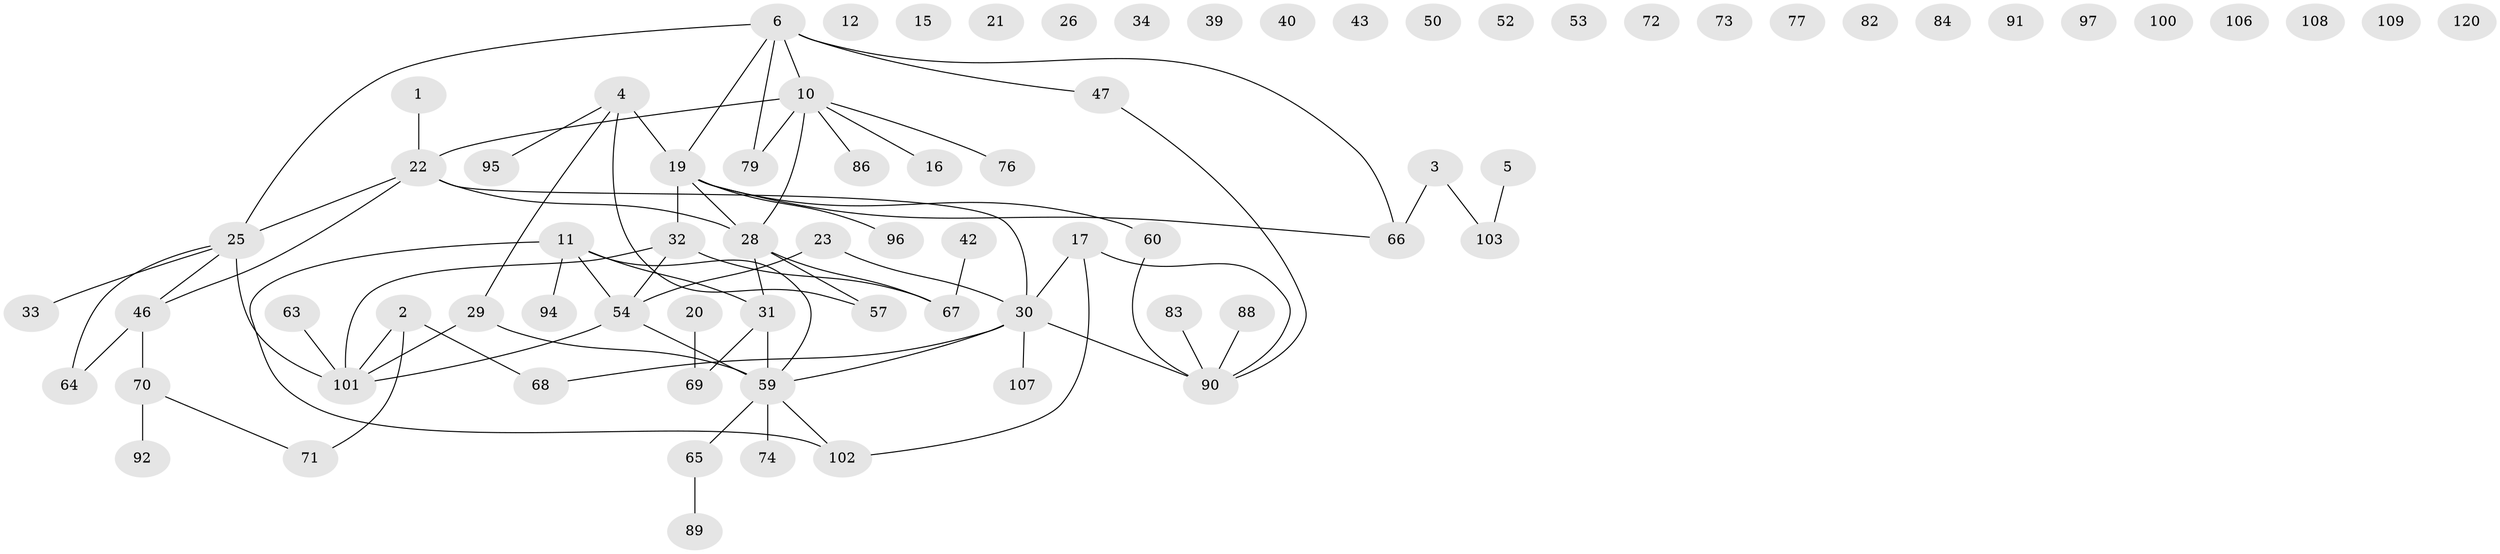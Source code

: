 // original degree distribution, {1: 0.3046875, 3: 0.1640625, 2: 0.1875, 6: 0.0234375, 4: 0.0703125, 0: 0.15625, 5: 0.078125, 7: 0.015625}
// Generated by graph-tools (version 1.1) at 2025/16/03/04/25 18:16:33]
// undirected, 76 vertices, 77 edges
graph export_dot {
graph [start="1"]
  node [color=gray90,style=filled];
  1;
  2;
  3;
  4 [super="+125+13"];
  5;
  6 [super="+7+113+122+8+9"];
  10 [super="+55+18+93"];
  11 [super="+35"];
  12;
  15;
  16;
  17 [super="+78"];
  19 [super="+36+24"];
  20 [super="+62+41"];
  21 [super="+87+27"];
  22 [super="+48"];
  23;
  25 [super="+112+49+81"];
  26;
  28 [super="+110+126+44"];
  29 [super="+58"];
  30 [super="+119+37"];
  31;
  32 [super="+38+104"];
  33;
  34 [super="+51"];
  39;
  40 [super="+75+45"];
  42;
  43;
  46 [super="+98"];
  47 [super="+56+61"];
  50;
  52;
  53;
  54;
  57 [super="+127"];
  59 [super="+115"];
  60;
  63;
  64;
  65;
  66;
  67 [super="+116+85"];
  68;
  69;
  70;
  71;
  72;
  73;
  74;
  76;
  77;
  79;
  82;
  83;
  84;
  86;
  88;
  89;
  90 [super="+105"];
  91;
  92;
  94;
  95 [super="+99"];
  96;
  97;
  100;
  101 [super="+114"];
  102;
  103 [super="+121+123"];
  106;
  107;
  108;
  109;
  120;
  1 -- 22;
  2 -- 68;
  2 -- 71;
  2 -- 101;
  3 -- 66;
  3 -- 103;
  4 -- 57 [weight=2];
  4 -- 29;
  4 -- 95;
  4 -- 19;
  5 -- 103;
  6 -- 79;
  6 -- 66;
  6 -- 19;
  6 -- 10;
  6 -- 47;
  6 -- 25;
  10 -- 16;
  10 -- 86;
  10 -- 79;
  10 -- 28;
  10 -- 76;
  10 -- 22 [weight=3];
  11 -- 102;
  11 -- 54;
  11 -- 59;
  11 -- 94;
  11 -- 31;
  17 -- 90;
  17 -- 102;
  17 -- 30;
  19 -- 96;
  19 -- 66;
  19 -- 28;
  19 -- 60;
  19 -- 32;
  20 -- 69;
  22 -- 46;
  22 -- 25 [weight=2];
  22 -- 28;
  22 -- 30;
  23 -- 54;
  23 -- 30;
  25 -- 64;
  25 -- 46;
  25 -- 101;
  25 -- 33;
  28 -- 67;
  28 -- 57;
  28 -- 31;
  29 -- 101;
  29 -- 59;
  30 -- 68;
  30 -- 59;
  30 -- 107;
  30 -- 90;
  31 -- 59;
  31 -- 69;
  32 -- 54;
  32 -- 67;
  32 -- 101;
  42 -- 67;
  46 -- 64;
  46 -- 70;
  47 -- 90;
  54 -- 101;
  54 -- 59;
  59 -- 65;
  59 -- 74;
  59 -- 102;
  60 -- 90;
  63 -- 101;
  65 -- 89;
  70 -- 71;
  70 -- 92;
  83 -- 90;
  88 -- 90;
}
